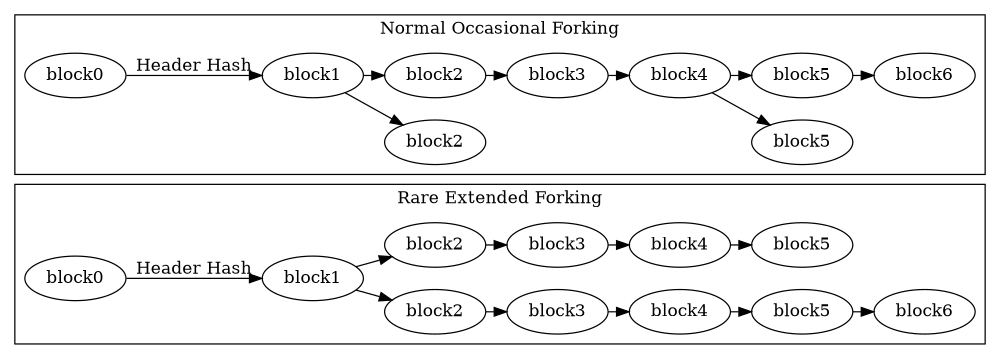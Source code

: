 digraph blockchain {

size=6.66;

//splines = "ortho";
rankdir=LR;
ranksep=0.1;

subgraph cluster_extended {
    block00 [ label = block0 ];
    block01 [ label = block1 ];
    block02 [ label = block2 ];
    block03 [ label = block3 ];
    block04 [ label = block4 ];
    block05 [ label = block5 ];
    block06 [ label = block6 ];

    block02x [ label = block2 ];
    block03x [ label = block3 ];
    block04x [ label = block4 ];
    block05x [ label = block5 ];

    block01  -> block02x;
    block02x -> block03x;
    block03x -> block04x;
    block04x -> block05x;


    block00 -> block01 [label = "Header Hash"];
    block01 -> block02;
    block02 -> block03;
    block03 -> block04;
    block04 -> block05 
    block05 -> block06;

    label = "Rare Extended Forking";
}

subgraph cluster_normal {
    block2x [ label = block2 ];
    block5x [ label = block5 ];

    block1 -> block2x;
    block4 -> block5x;

    block0 -> block1 [label = "Header Hash"];
    block1 -> block2 [weight = 100];
    block2 -> block3;
    block3 -> block4;
    block4 -> block5 [weight = 100];
    block5 -> block6;

    label = "Normal Occasional Forking";
}
}
